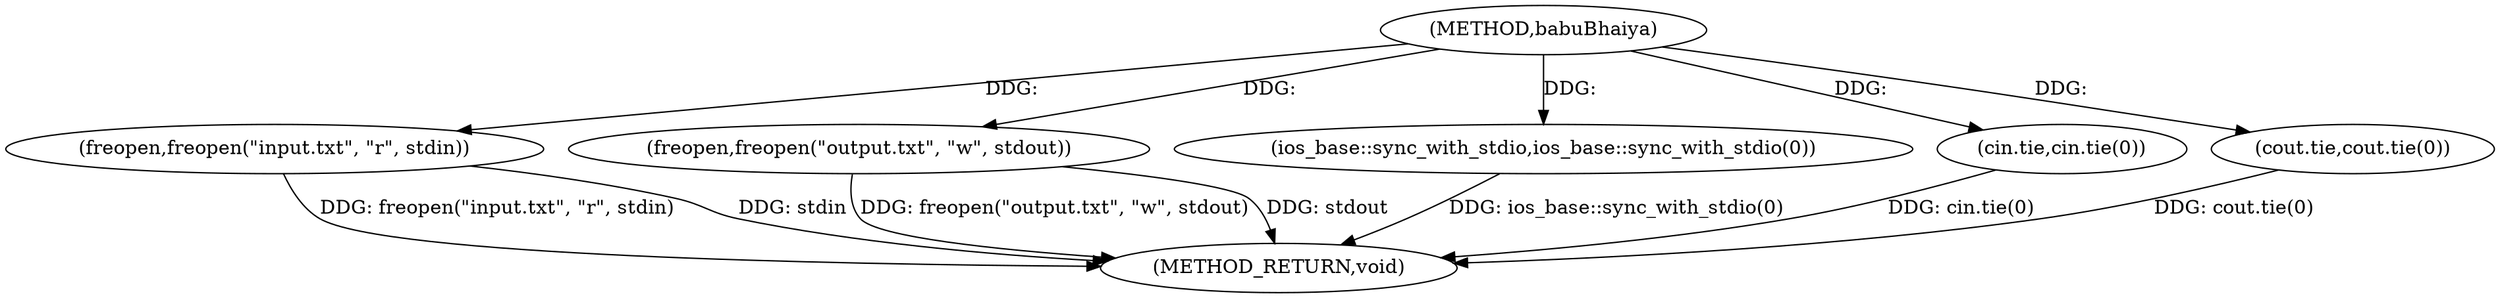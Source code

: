 digraph "babuBhaiya" {  
"1000280" [label = "(METHOD,babuBhaiya)" ]
"1000296" [label = "(METHOD_RETURN,void)" ]
"1000282" [label = "(freopen,freopen(\"input.txt\", \"r\", stdin))" ]
"1000286" [label = "(freopen,freopen(\"output.txt\", \"w\", stdout))" ]
"1000290" [label = "(ios_base::sync_with_stdio,ios_base::sync_with_stdio(0))" ]
"1000292" [label = "(cin.tie,cin.tie(0))" ]
"1000294" [label = "(cout.tie,cout.tie(0))" ]
  "1000282" -> "1000296"  [ label = "DDG: freopen(\"input.txt\", \"r\", stdin)"] 
  "1000286" -> "1000296"  [ label = "DDG: freopen(\"output.txt\", \"w\", stdout)"] 
  "1000290" -> "1000296"  [ label = "DDG: ios_base::sync_with_stdio(0)"] 
  "1000292" -> "1000296"  [ label = "DDG: cin.tie(0)"] 
  "1000294" -> "1000296"  [ label = "DDG: cout.tie(0)"] 
  "1000282" -> "1000296"  [ label = "DDG: stdin"] 
  "1000286" -> "1000296"  [ label = "DDG: stdout"] 
  "1000280" -> "1000282"  [ label = "DDG: "] 
  "1000280" -> "1000286"  [ label = "DDG: "] 
  "1000280" -> "1000290"  [ label = "DDG: "] 
  "1000280" -> "1000292"  [ label = "DDG: "] 
  "1000280" -> "1000294"  [ label = "DDG: "] 
}
